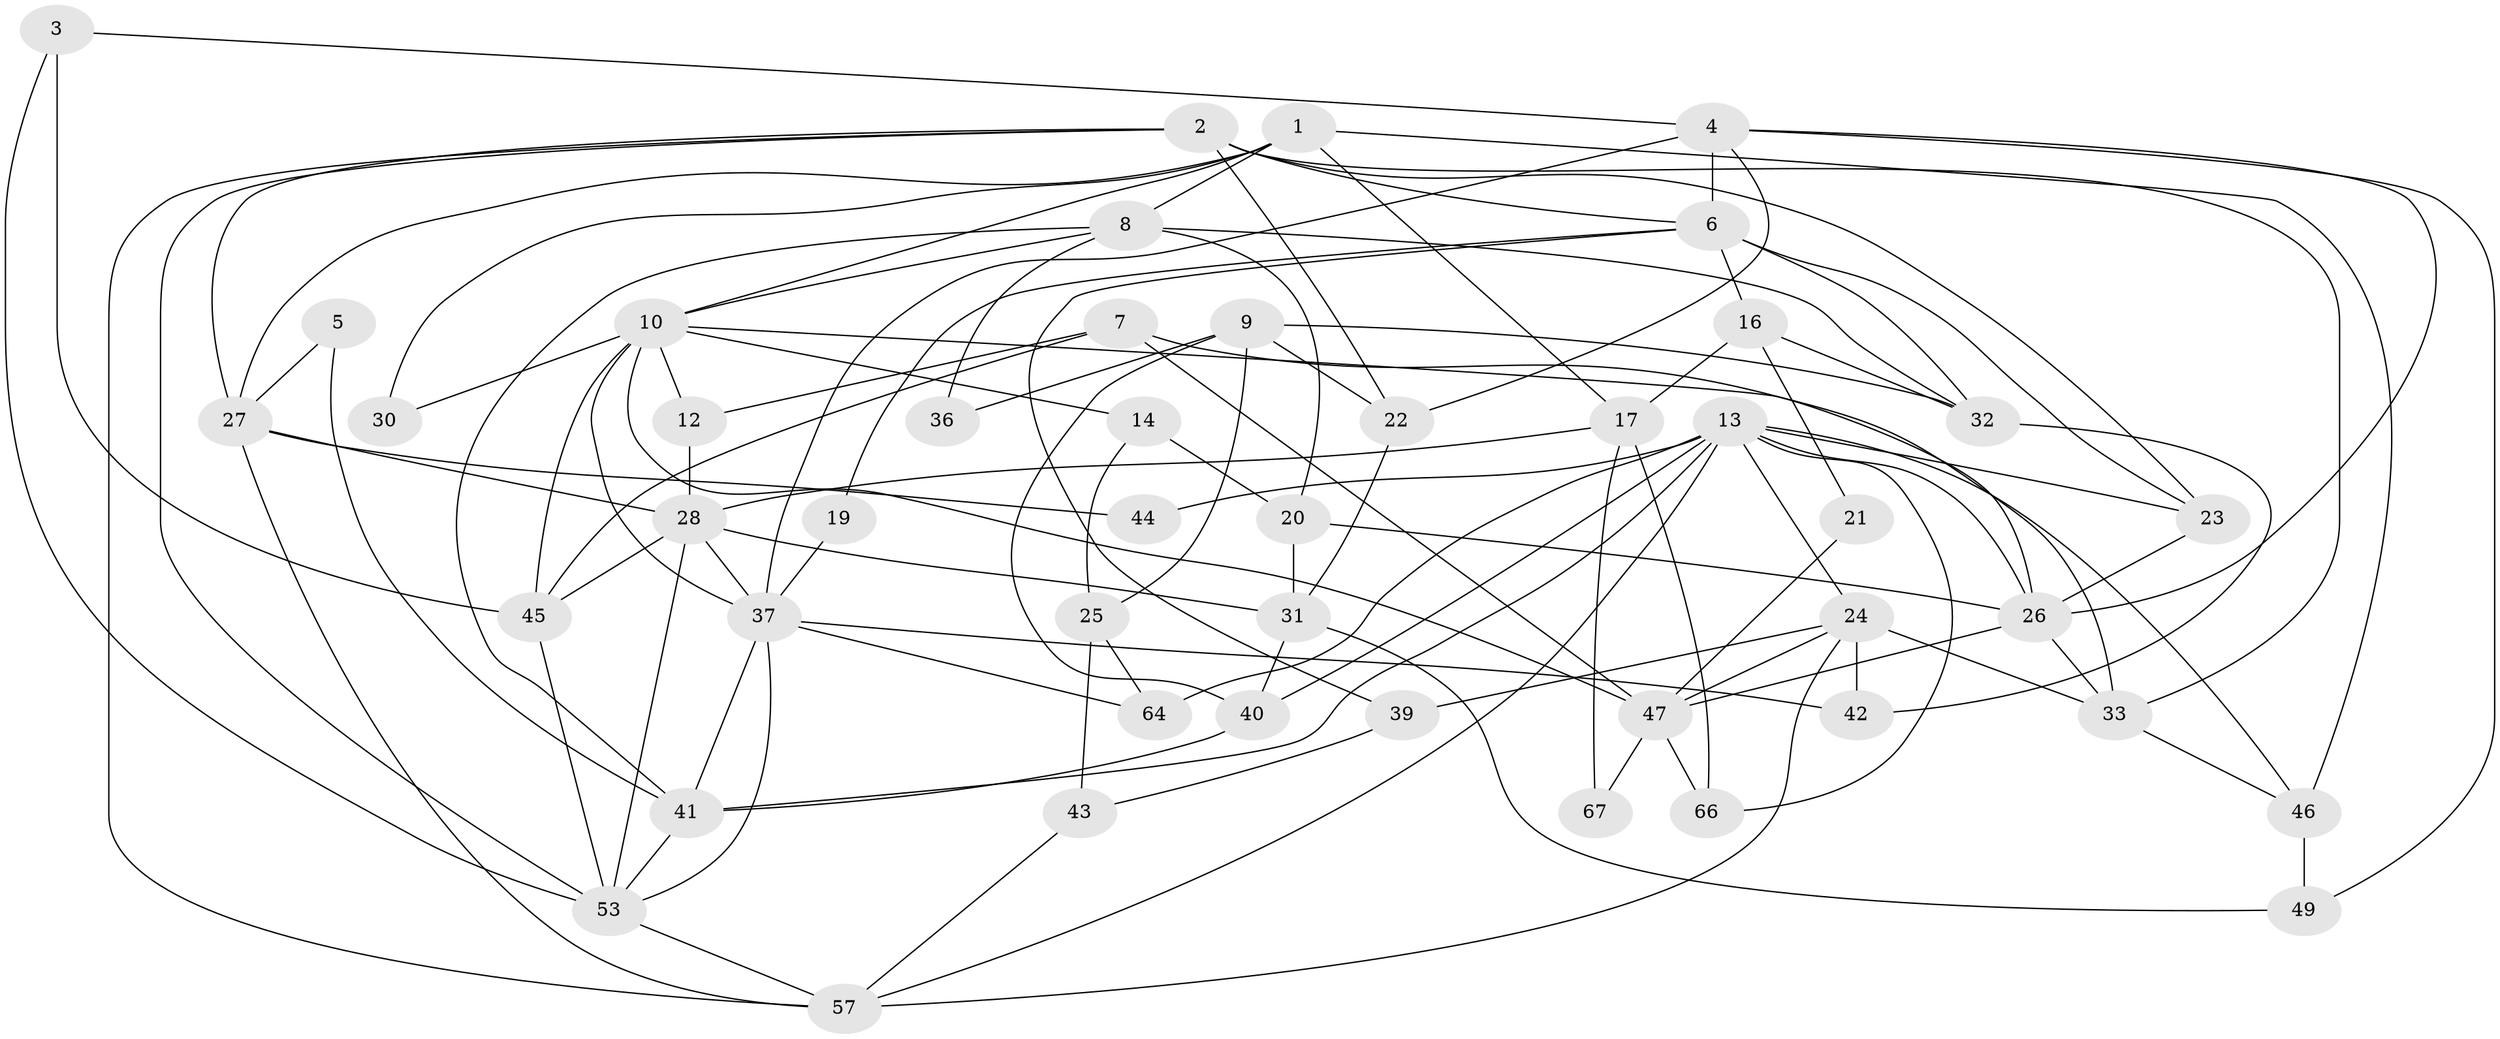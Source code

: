 // original degree distribution, {4: 0.26865671641791045, 5: 0.22388059701492538, 3: 0.22388059701492538, 2: 0.14925373134328357, 6: 0.1044776119402985, 7: 0.029850746268656716}
// Generated by graph-tools (version 1.1) at 2025/11/02/27/25 16:11:17]
// undirected, 46 vertices, 107 edges
graph export_dot {
graph [start="1"]
  node [color=gray90,style=filled];
  1 [super="+51"];
  2 [super="+29"];
  3;
  4 [super="+61"];
  5;
  6 [super="+38"];
  7;
  8 [super="+11"];
  9;
  10 [super="+15"];
  12;
  13 [super="+18"];
  14;
  16;
  17 [super="+63"];
  19;
  20;
  21;
  22;
  23 [super="+58"];
  24 [super="+54"];
  25 [super="+50"];
  26 [super="+35"];
  27 [super="+34"];
  28 [super="+55"];
  30;
  31;
  32;
  33;
  36;
  37 [super="+56"];
  39;
  40;
  41 [super="+48"];
  42;
  43;
  44;
  45 [super="+59"];
  46 [super="+52"];
  47 [super="+60"];
  49;
  53 [super="+65"];
  57 [super="+62"];
  64;
  66;
  67;
  1 -- 17;
  1 -- 46 [weight=2];
  1 -- 30;
  1 -- 27;
  1 -- 10;
  1 -- 8;
  2 -- 22;
  2 -- 33;
  2 -- 57;
  2 -- 27;
  2 -- 53;
  2 -- 23;
  2 -- 6;
  3 -- 53;
  3 -- 45;
  3 -- 4;
  4 -- 49;
  4 -- 6 [weight=2];
  4 -- 37;
  4 -- 22;
  4 -- 26;
  5 -- 27;
  5 -- 41;
  6 -- 32;
  6 -- 23;
  6 -- 19;
  6 -- 16;
  6 -- 39;
  7 -- 12;
  7 -- 45;
  7 -- 47;
  7 -- 26;
  8 -- 20;
  8 -- 41;
  8 -- 10;
  8 -- 32;
  8 -- 36;
  9 -- 22;
  9 -- 32;
  9 -- 36;
  9 -- 40;
  9 -- 25;
  10 -- 45 [weight=2];
  10 -- 14;
  10 -- 33;
  10 -- 47;
  10 -- 37;
  10 -- 12;
  10 -- 30;
  12 -- 28;
  13 -- 23;
  13 -- 40;
  13 -- 66;
  13 -- 46;
  13 -- 24;
  13 -- 57;
  13 -- 64;
  13 -- 26;
  13 -- 44;
  13 -- 41;
  14 -- 20;
  14 -- 25;
  16 -- 32;
  16 -- 17;
  16 -- 21;
  17 -- 67;
  17 -- 66;
  17 -- 28;
  19 -- 37;
  20 -- 26;
  20 -- 31;
  21 -- 47;
  22 -- 31;
  23 -- 26;
  24 -- 39;
  24 -- 33;
  24 -- 42;
  24 -- 47;
  24 -- 57;
  25 -- 43 [weight=2];
  25 -- 64;
  26 -- 33;
  26 -- 47;
  27 -- 44;
  27 -- 57;
  27 -- 28;
  28 -- 45;
  28 -- 37;
  28 -- 53;
  28 -- 31;
  31 -- 40;
  31 -- 49;
  32 -- 42;
  33 -- 46;
  37 -- 42;
  37 -- 64;
  37 -- 53;
  37 -- 41;
  39 -- 43;
  40 -- 41;
  41 -- 53;
  43 -- 57;
  45 -- 53;
  46 -- 49;
  47 -- 67;
  47 -- 66;
  53 -- 57;
}
